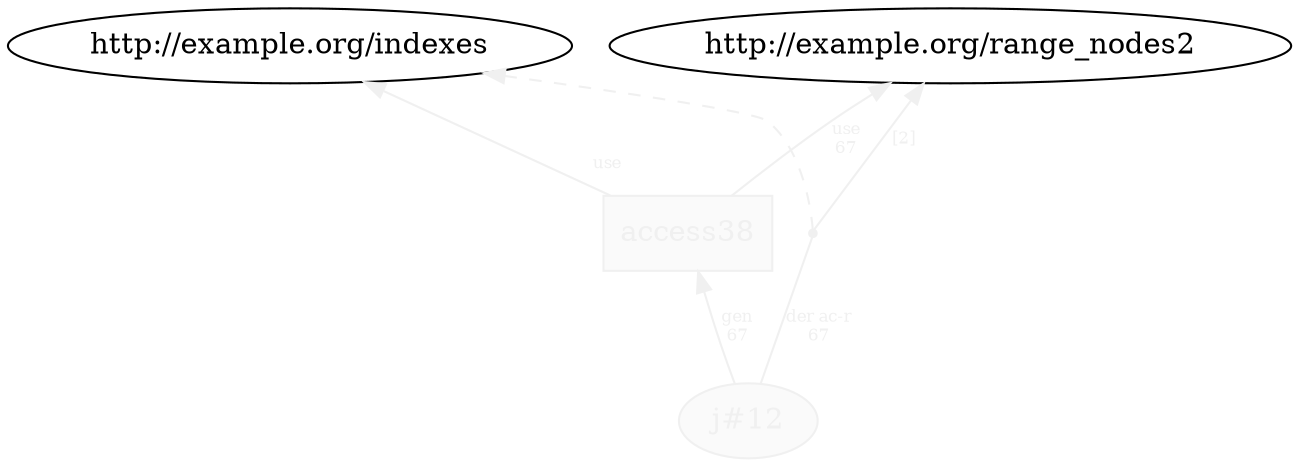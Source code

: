 digraph "PROV" { size="16,12"; rankdir="BT";
"http://example.org/j#12" [fillcolor="#FAFAFA",color="#F0F0F0",style="filled",fontcolor="#F0F0F0",label="j#12",URL="http://example.org/j#12"]
"http://example.org/access38" [fillcolor="#FAFAFA",color="#F0F0F0",shape="polygon",sides="4",style="filled",fontcolor="#F0F0F0",label="access38",URL="http://example.org/access38"]
"bn0" [shape="point",label="",fontcolor="#F0F0F0",color="#F0F0F0"]
"http://example.org/j#12" -> "bn0" [fontsize="8",distance="1.5",angle="60.0",rotation="20",label="der ac-r
67",arrowhead="none",fontcolor="#F0F0F0",color="#F0F0F0"]
"bn0" -> "http://example.org/indexes" [style="dashed",fontcolor="#F0F0F0",color="#F0F0F0"]
"bn0" -> "http://example.org/range_nodes2" [fontsize="8",distance="1.5",angle="60.0",rotation="20",label="[2]",fontcolor="#F0F0F0",color="#F0F0F0"]
"http://example.org/access38" -> "http://example.org/indexes" [labelfontsize="8",labeldistance="1.5",labelangle="60.0",rotation="20",taillabel="use",fontcolor="#F0F0F0",color="#F0F0F0"]
"http://example.org/access38" -> "http://example.org/range_nodes2" [fontsize="8",distance="1.5",angle="60.0",rotation="20",label="use
67",fontcolor="#F0F0F0",color="#F0F0F0"]
"http://example.org/j#12" -> "http://example.org/access38" [fontsize="8",distance="1.5",angle="60.0",rotation="20",label="gen
67",fontcolor="#F0F0F0",color="#F0F0F0"]
}